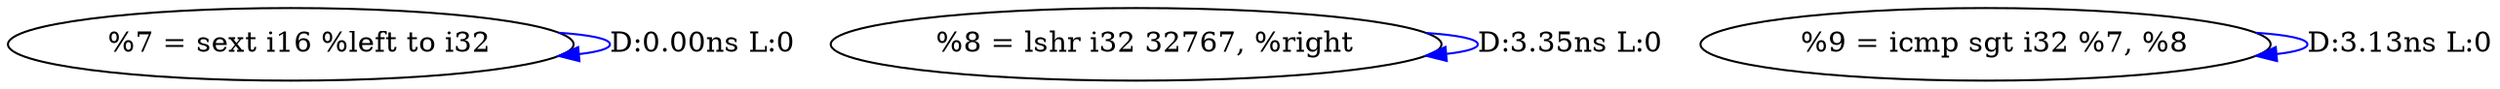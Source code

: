 digraph {
Node0x2b71060[label="  %7 = sext i16 %left to i32"];
Node0x2b71060 -> Node0x2b71060[label="D:0.00ns L:0",color=blue];
Node0x2b71140[label="  %8 = lshr i32 32767, %right"];
Node0x2b71140 -> Node0x2b71140[label="D:3.35ns L:0",color=blue];
Node0x2b71220[label="  %9 = icmp sgt i32 %7, %8"];
Node0x2b71220 -> Node0x2b71220[label="D:3.13ns L:0",color=blue];
}
